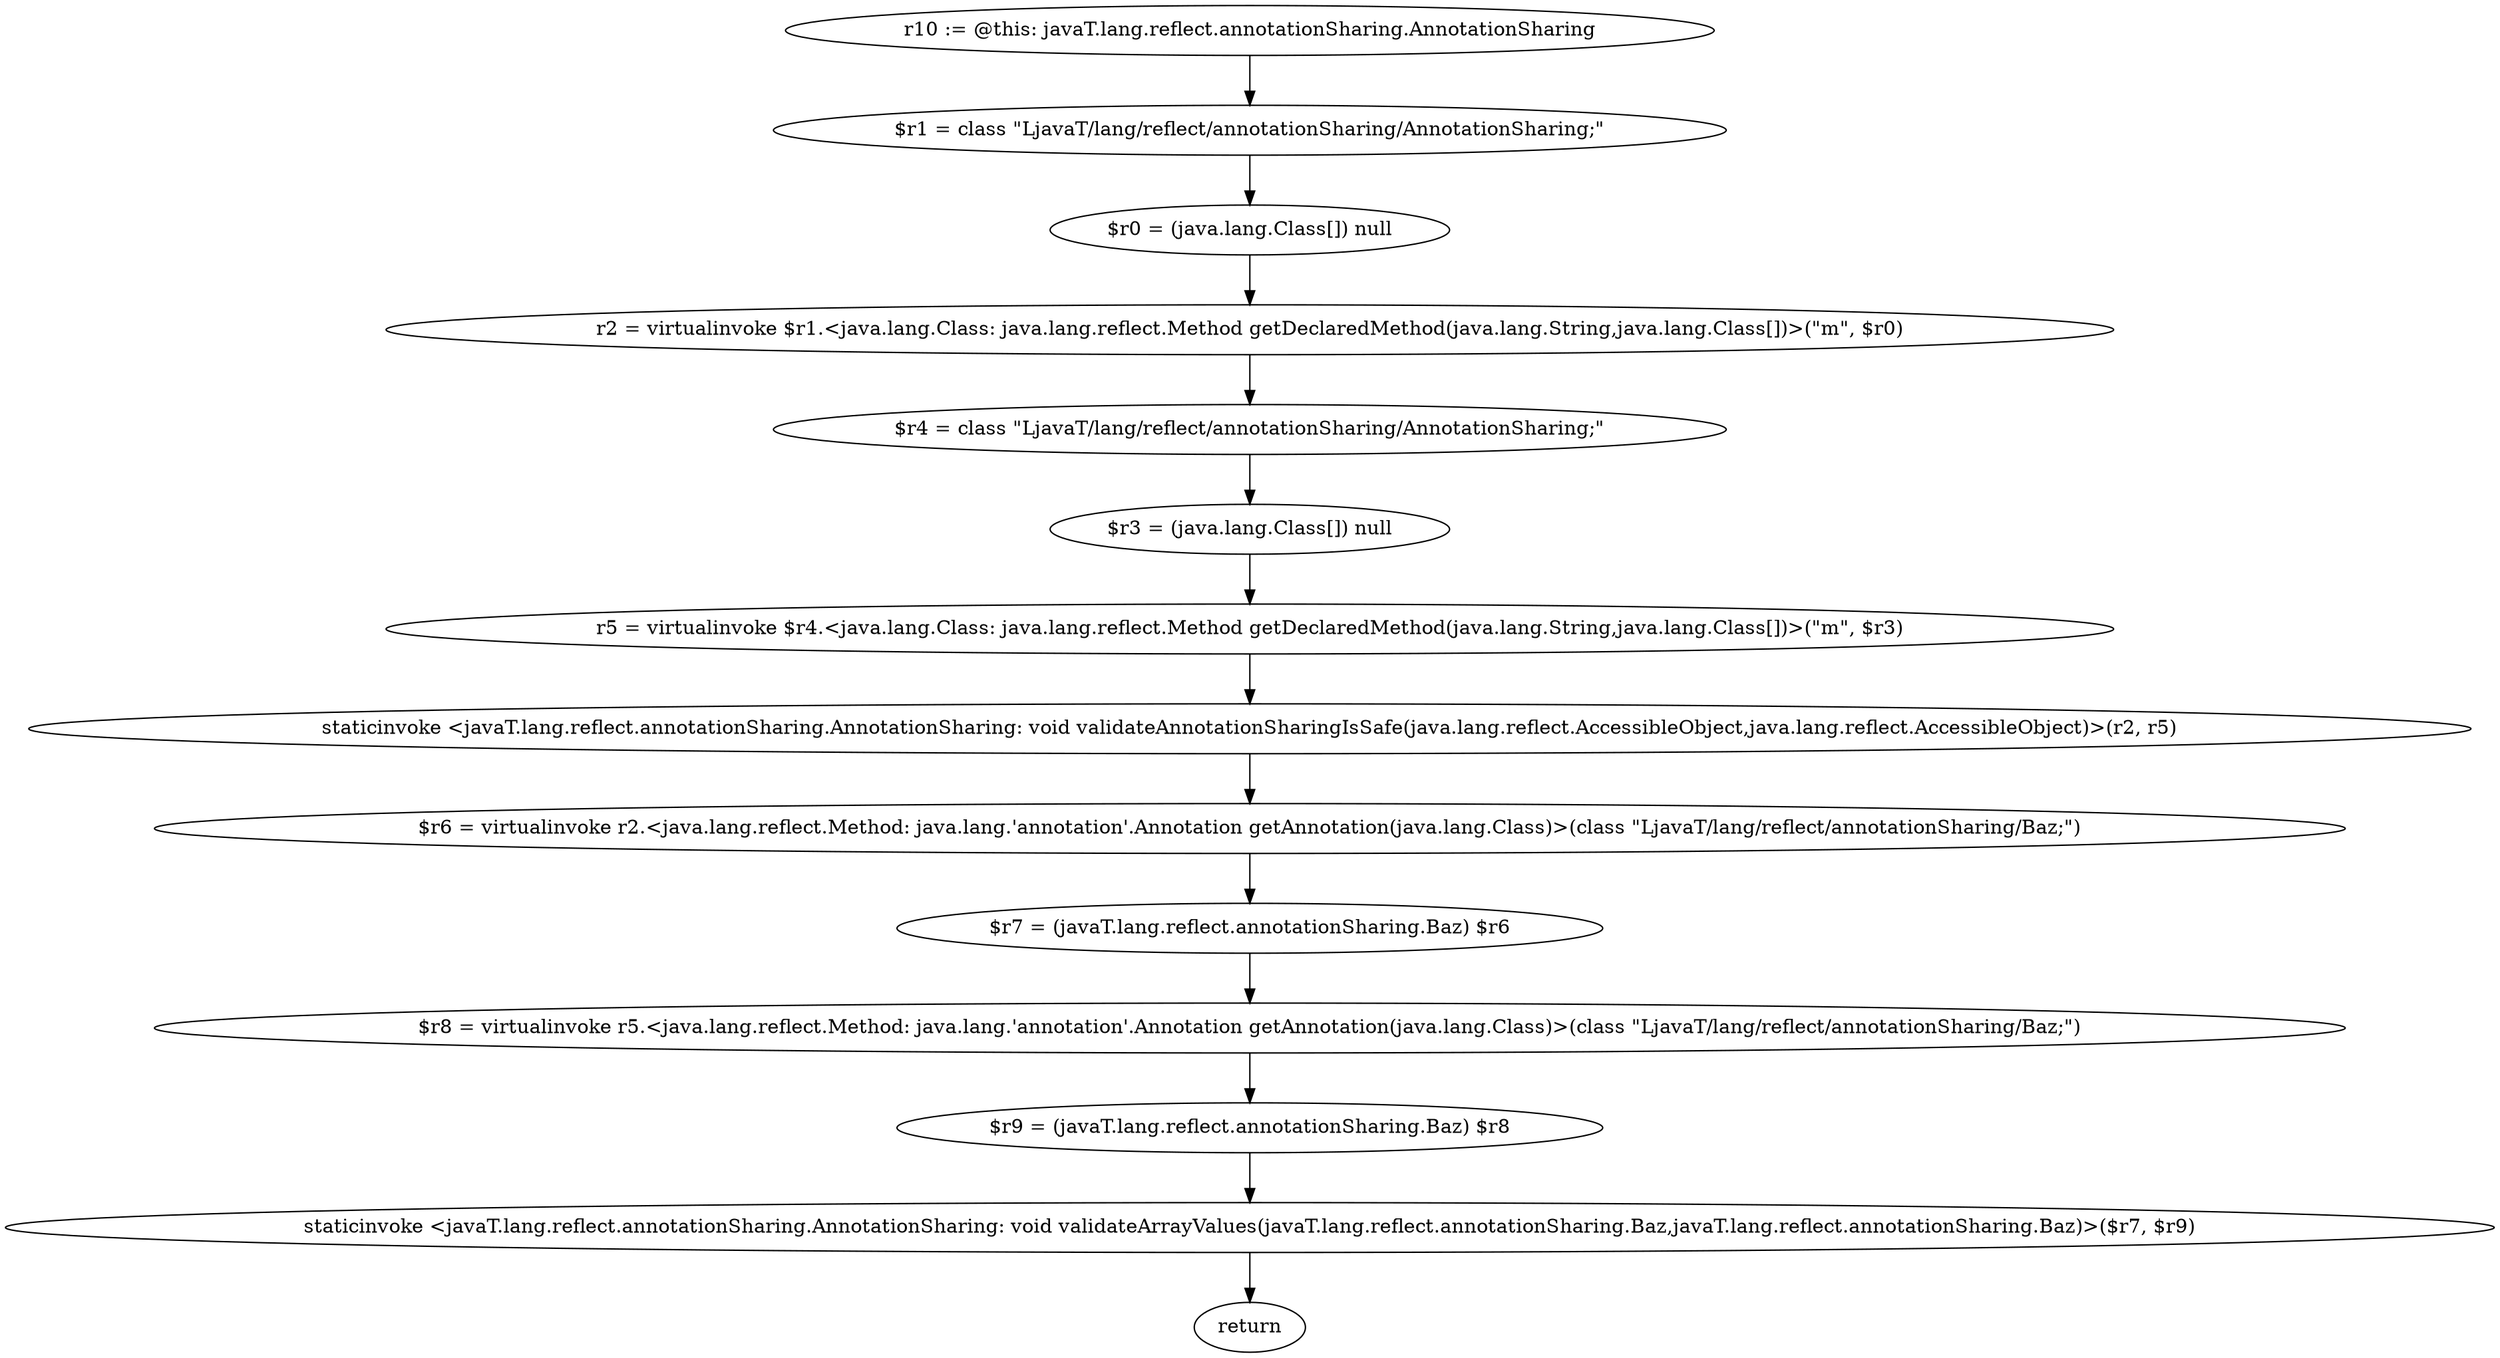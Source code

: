 digraph "unitGraph" {
    "r10 := @this: javaT.lang.reflect.annotationSharing.AnnotationSharing"
    "$r1 = class \"LjavaT/lang/reflect/annotationSharing/AnnotationSharing;\""
    "$r0 = (java.lang.Class[]) null"
    "r2 = virtualinvoke $r1.<java.lang.Class: java.lang.reflect.Method getDeclaredMethod(java.lang.String,java.lang.Class[])>(\"m\", $r0)"
    "$r4 = class \"LjavaT/lang/reflect/annotationSharing/AnnotationSharing;\""
    "$r3 = (java.lang.Class[]) null"
    "r5 = virtualinvoke $r4.<java.lang.Class: java.lang.reflect.Method getDeclaredMethod(java.lang.String,java.lang.Class[])>(\"m\", $r3)"
    "staticinvoke <javaT.lang.reflect.annotationSharing.AnnotationSharing: void validateAnnotationSharingIsSafe(java.lang.reflect.AccessibleObject,java.lang.reflect.AccessibleObject)>(r2, r5)"
    "$r6 = virtualinvoke r2.<java.lang.reflect.Method: java.lang.'annotation'.Annotation getAnnotation(java.lang.Class)>(class \"LjavaT/lang/reflect/annotationSharing/Baz;\")"
    "$r7 = (javaT.lang.reflect.annotationSharing.Baz) $r6"
    "$r8 = virtualinvoke r5.<java.lang.reflect.Method: java.lang.'annotation'.Annotation getAnnotation(java.lang.Class)>(class \"LjavaT/lang/reflect/annotationSharing/Baz;\")"
    "$r9 = (javaT.lang.reflect.annotationSharing.Baz) $r8"
    "staticinvoke <javaT.lang.reflect.annotationSharing.AnnotationSharing: void validateArrayValues(javaT.lang.reflect.annotationSharing.Baz,javaT.lang.reflect.annotationSharing.Baz)>($r7, $r9)"
    "return"
    "r10 := @this: javaT.lang.reflect.annotationSharing.AnnotationSharing"->"$r1 = class \"LjavaT/lang/reflect/annotationSharing/AnnotationSharing;\"";
    "$r1 = class \"LjavaT/lang/reflect/annotationSharing/AnnotationSharing;\""->"$r0 = (java.lang.Class[]) null";
    "$r0 = (java.lang.Class[]) null"->"r2 = virtualinvoke $r1.<java.lang.Class: java.lang.reflect.Method getDeclaredMethod(java.lang.String,java.lang.Class[])>(\"m\", $r0)";
    "r2 = virtualinvoke $r1.<java.lang.Class: java.lang.reflect.Method getDeclaredMethod(java.lang.String,java.lang.Class[])>(\"m\", $r0)"->"$r4 = class \"LjavaT/lang/reflect/annotationSharing/AnnotationSharing;\"";
    "$r4 = class \"LjavaT/lang/reflect/annotationSharing/AnnotationSharing;\""->"$r3 = (java.lang.Class[]) null";
    "$r3 = (java.lang.Class[]) null"->"r5 = virtualinvoke $r4.<java.lang.Class: java.lang.reflect.Method getDeclaredMethod(java.lang.String,java.lang.Class[])>(\"m\", $r3)";
    "r5 = virtualinvoke $r4.<java.lang.Class: java.lang.reflect.Method getDeclaredMethod(java.lang.String,java.lang.Class[])>(\"m\", $r3)"->"staticinvoke <javaT.lang.reflect.annotationSharing.AnnotationSharing: void validateAnnotationSharingIsSafe(java.lang.reflect.AccessibleObject,java.lang.reflect.AccessibleObject)>(r2, r5)";
    "staticinvoke <javaT.lang.reflect.annotationSharing.AnnotationSharing: void validateAnnotationSharingIsSafe(java.lang.reflect.AccessibleObject,java.lang.reflect.AccessibleObject)>(r2, r5)"->"$r6 = virtualinvoke r2.<java.lang.reflect.Method: java.lang.'annotation'.Annotation getAnnotation(java.lang.Class)>(class \"LjavaT/lang/reflect/annotationSharing/Baz;\")";
    "$r6 = virtualinvoke r2.<java.lang.reflect.Method: java.lang.'annotation'.Annotation getAnnotation(java.lang.Class)>(class \"LjavaT/lang/reflect/annotationSharing/Baz;\")"->"$r7 = (javaT.lang.reflect.annotationSharing.Baz) $r6";
    "$r7 = (javaT.lang.reflect.annotationSharing.Baz) $r6"->"$r8 = virtualinvoke r5.<java.lang.reflect.Method: java.lang.'annotation'.Annotation getAnnotation(java.lang.Class)>(class \"LjavaT/lang/reflect/annotationSharing/Baz;\")";
    "$r8 = virtualinvoke r5.<java.lang.reflect.Method: java.lang.'annotation'.Annotation getAnnotation(java.lang.Class)>(class \"LjavaT/lang/reflect/annotationSharing/Baz;\")"->"$r9 = (javaT.lang.reflect.annotationSharing.Baz) $r8";
    "$r9 = (javaT.lang.reflect.annotationSharing.Baz) $r8"->"staticinvoke <javaT.lang.reflect.annotationSharing.AnnotationSharing: void validateArrayValues(javaT.lang.reflect.annotationSharing.Baz,javaT.lang.reflect.annotationSharing.Baz)>($r7, $r9)";
    "staticinvoke <javaT.lang.reflect.annotationSharing.AnnotationSharing: void validateArrayValues(javaT.lang.reflect.annotationSharing.Baz,javaT.lang.reflect.annotationSharing.Baz)>($r7, $r9)"->"return";
}
